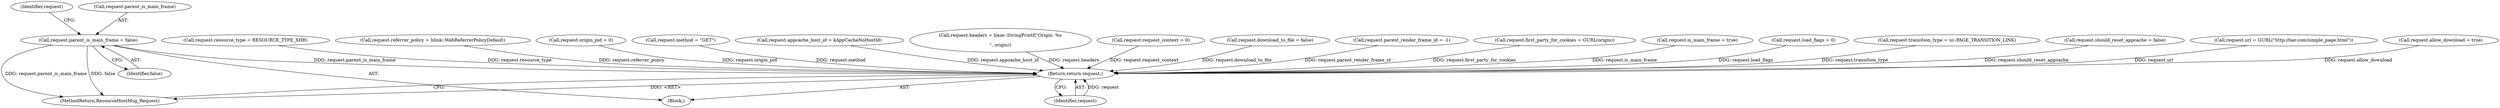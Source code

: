 digraph "0_Chrome_1af4fada49c4f3890f16daac31d38379a9d782b2_0@API" {
"1000173" [label="(Call,request.parent_is_main_frame = false)"];
"1000194" [label="(Return,return request;)"];
"1000121" [label="(Call,request.referrer_policy = blink::WebReferrerPolicyDefault)"];
"1000138" [label="(Call,request.origin_pid = 0)"];
"1000195" [label="(Identifier,request)"];
"1000104" [label="(Call,request.method = \"GET\")"];
"1000153" [label="(Call,request.appcache_host_id = kAppCacheNoHostId)"];
"1000126" [label="(Call,request.headers = base::StringPrintf(\"Origin: %s\r\n\", origin))"];
"1000148" [label="(Call,request.request_context = 0)"];
"1000158" [label="(Call,request.download_to_file = false)"];
"1000178" [label="(Call,request.parent_render_frame_id = -1)"];
"1000177" [label="(Identifier,false)"];
"1000180" [label="(Identifier,request)"];
"1000115" [label="(Call,request.first_party_for_cookies = GURL(origin))"];
"1000168" [label="(Call,request.is_main_frame = true)"];
"1000196" [label="(MethodReturn,ResourceHostMsg_Request)"];
"1000194" [label="(Return,return request;)"];
"1000102" [label="(Block,)"];
"1000174" [label="(Call,request.parent_is_main_frame)"];
"1000133" [label="(Call,request.load_flags = 0)"];
"1000184" [label="(Call,request.transition_type = ui::PAGE_TRANSITION_LINK)"];
"1000163" [label="(Call,request.should_reset_appcache = false)"];
"1000109" [label="(Call,request.url = GURL(\"http://bar.com/simple_page.html\"))"];
"1000189" [label="(Call,request.allow_download = true)"];
"1000143" [label="(Call,request.resource_type = RESOURCE_TYPE_XHR)"];
"1000173" [label="(Call,request.parent_is_main_frame = false)"];
"1000173" -> "1000102"  [label="AST: "];
"1000173" -> "1000177"  [label="CFG: "];
"1000174" -> "1000173"  [label="AST: "];
"1000177" -> "1000173"  [label="AST: "];
"1000180" -> "1000173"  [label="CFG: "];
"1000173" -> "1000196"  [label="DDG: false"];
"1000173" -> "1000196"  [label="DDG: request.parent_is_main_frame"];
"1000173" -> "1000194"  [label="DDG: request.parent_is_main_frame"];
"1000194" -> "1000102"  [label="AST: "];
"1000194" -> "1000195"  [label="CFG: "];
"1000195" -> "1000194"  [label="AST: "];
"1000196" -> "1000194"  [label="CFG: "];
"1000194" -> "1000196"  [label="DDG: <RET>"];
"1000195" -> "1000194"  [label="DDG: request"];
"1000158" -> "1000194"  [label="DDG: request.download_to_file"];
"1000163" -> "1000194"  [label="DDG: request.should_reset_appcache"];
"1000184" -> "1000194"  [label="DDG: request.transition_type"];
"1000178" -> "1000194"  [label="DDG: request.parent_render_frame_id"];
"1000104" -> "1000194"  [label="DDG: request.method"];
"1000138" -> "1000194"  [label="DDG: request.origin_pid"];
"1000148" -> "1000194"  [label="DDG: request.request_context"];
"1000126" -> "1000194"  [label="DDG: request.headers"];
"1000153" -> "1000194"  [label="DDG: request.appcache_host_id"];
"1000109" -> "1000194"  [label="DDG: request.url"];
"1000121" -> "1000194"  [label="DDG: request.referrer_policy"];
"1000115" -> "1000194"  [label="DDG: request.first_party_for_cookies"];
"1000168" -> "1000194"  [label="DDG: request.is_main_frame"];
"1000189" -> "1000194"  [label="DDG: request.allow_download"];
"1000143" -> "1000194"  [label="DDG: request.resource_type"];
"1000133" -> "1000194"  [label="DDG: request.load_flags"];
}
